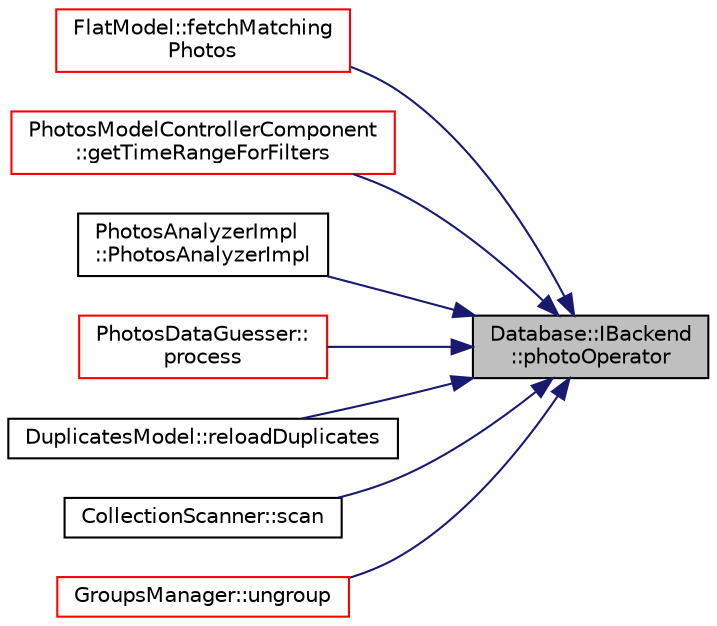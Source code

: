 digraph "Database::IBackend::photoOperator"
{
 // LATEX_PDF_SIZE
  edge [fontname="Helvetica",fontsize="10",labelfontname="Helvetica",labelfontsize="10"];
  node [fontname="Helvetica",fontsize="10",shape=record];
  rankdir="RL";
  Node1 [label="Database::IBackend\l::photoOperator",height=0.2,width=0.4,color="black", fillcolor="grey75", style="filled", fontcolor="black",tooltip="get photo operator"];
  Node1 -> Node2 [dir="back",color="midnightblue",fontsize="10",style="solid",fontname="Helvetica"];
  Node2 [label="FlatModel::fetchMatching\lPhotos",height=0.2,width=0.4,color="red", fillcolor="white", style="filled",URL="$class_flat_model.html#acc2c349e5c72dd41696538dbb93c92f0",tooltip=" "];
  Node1 -> Node18 [dir="back",color="midnightblue",fontsize="10",style="solid",fontname="Helvetica"];
  Node18 [label="PhotosModelControllerComponent\l::getTimeRangeForFilters",height=0.2,width=0.4,color="red", fillcolor="white", style="filled",URL="$class_photos_model_controller_component.html#a3114b0d3595d4d6d72bf5015738f6bbb",tooltip=" "];
  Node1 -> Node20 [dir="back",color="midnightblue",fontsize="10",style="solid",fontname="Helvetica"];
  Node20 [label="PhotosAnalyzerImpl\l::PhotosAnalyzerImpl",height=0.2,width=0.4,color="black", fillcolor="white", style="filled",URL="$class_photos_analyzer_impl.html#a6e3e7a3cbef37ad4d8f2ad872d8c06a5",tooltip=" "];
  Node1 -> Node21 [dir="back",color="midnightblue",fontsize="10",style="solid",fontname="Helvetica"];
  Node21 [label="PhotosDataGuesser::\lprocess",height=0.2,width=0.4,color="red", fillcolor="white", style="filled",URL="$class_photos_data_guesser.html#a412946143edadd31700d199cbc86205a",tooltip=" "];
  Node1 -> Node23 [dir="back",color="midnightblue",fontsize="10",style="solid",fontname="Helvetica"];
  Node23 [label="DuplicatesModel::reloadDuplicates",height=0.2,width=0.4,color="black", fillcolor="white", style="filled",URL="$class_duplicates_model.html#aef4fce298f18eeccc00f4aa8a013cfe9",tooltip=" "];
  Node1 -> Node24 [dir="back",color="midnightblue",fontsize="10",style="solid",fontname="Helvetica"];
  Node24 [label="CollectionScanner::scan",height=0.2,width=0.4,color="black", fillcolor="white", style="filled",URL="$class_collection_scanner.html#a7d7efea2e0e976663465a01f8831ac4a",tooltip=" "];
  Node1 -> Node25 [dir="back",color="midnightblue",fontsize="10",style="solid",fontname="Helvetica"];
  Node25 [label="GroupsManager::ungroup",height=0.2,width=0.4,color="red", fillcolor="white", style="filled",URL="$namespace_groups_manager.html#ab262024260dcb1a060e7756e1e315e1c",tooltip=" "];
}
